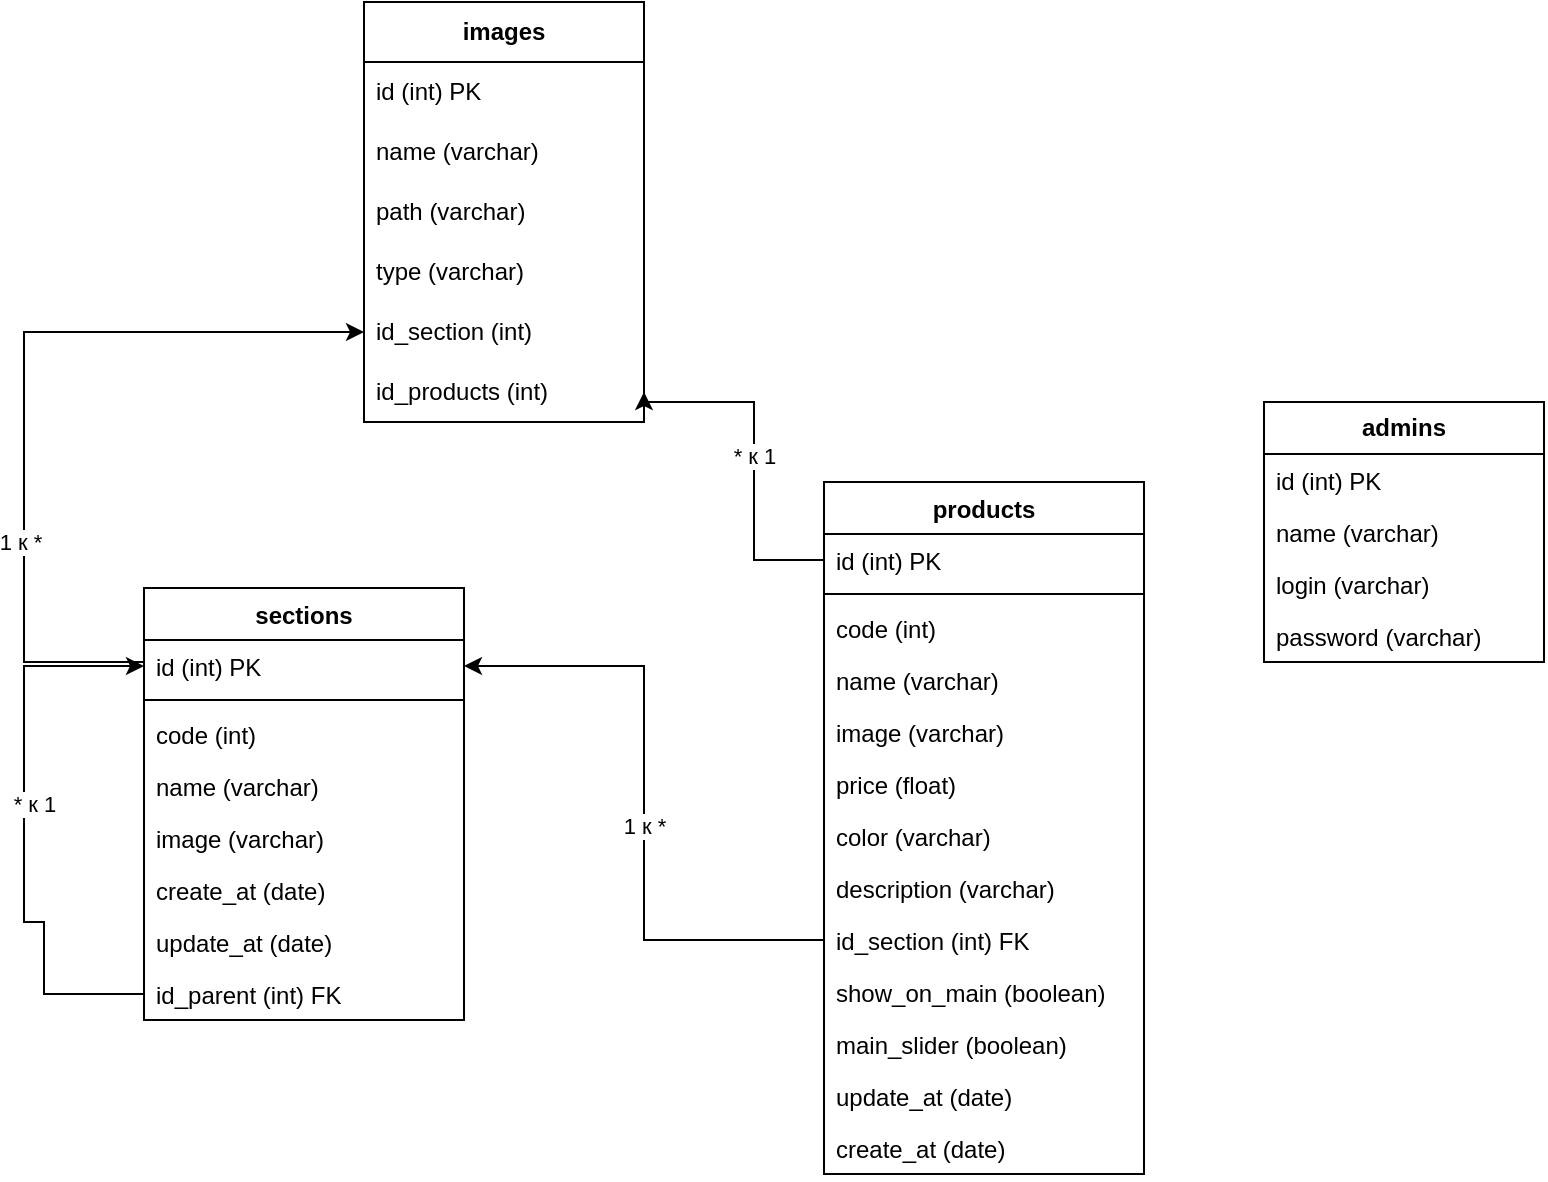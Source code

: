 <mxfile version="26.0.13">
  <diagram name="Страница — 1" id="6ZqXG4l4orX6G2n1rV3q">
    <mxGraphModel dx="1368" dy="1923" grid="1" gridSize="10" guides="1" tooltips="1" connect="1" arrows="1" fold="1" page="1" pageScale="1" pageWidth="827" pageHeight="1169" math="0" shadow="0">
      <root>
        <mxCell id="0" />
        <mxCell id="1" parent="0" />
        <mxCell id="Nks3jsVX9I4jnFtXT-bV-1" value="sections" style="swimlane;fontStyle=1;align=center;verticalAlign=top;childLayout=stackLayout;horizontal=1;startSize=26;horizontalStack=0;resizeParent=1;resizeParentMax=0;resizeLast=0;collapsible=1;marginBottom=0;whiteSpace=wrap;html=1;" parent="1" vertex="1">
          <mxGeometry x="120" y="143" width="160" height="216" as="geometry" />
        </mxCell>
        <mxCell id="Nks3jsVX9I4jnFtXT-bV-2" value="id (int) PK" style="text;strokeColor=none;fillColor=none;align=left;verticalAlign=top;spacingLeft=4;spacingRight=4;overflow=hidden;rotatable=0;points=[[0,0.5],[1,0.5]];portConstraint=eastwest;whiteSpace=wrap;html=1;" parent="Nks3jsVX9I4jnFtXT-bV-1" vertex="1">
          <mxGeometry y="26" width="160" height="26" as="geometry" />
        </mxCell>
        <mxCell id="Nks3jsVX9I4jnFtXT-bV-3" value="" style="line;strokeWidth=1;fillColor=none;align=left;verticalAlign=middle;spacingTop=-1;spacingLeft=3;spacingRight=3;rotatable=0;labelPosition=right;points=[];portConstraint=eastwest;strokeColor=inherit;" parent="Nks3jsVX9I4jnFtXT-bV-1" vertex="1">
          <mxGeometry y="52" width="160" height="8" as="geometry" />
        </mxCell>
        <mxCell id="e87AGzyGGoG2Xgb3plZ7-1" value="code (int)&amp;nbsp;" style="text;strokeColor=none;fillColor=none;align=left;verticalAlign=top;spacingLeft=4;spacingRight=4;overflow=hidden;rotatable=0;points=[[0,0.5],[1,0.5]];portConstraint=eastwest;whiteSpace=wrap;html=1;" vertex="1" parent="Nks3jsVX9I4jnFtXT-bV-1">
          <mxGeometry y="60" width="160" height="26" as="geometry" />
        </mxCell>
        <mxCell id="Nks3jsVX9I4jnFtXT-bV-4" value="name (varchar)" style="text;strokeColor=none;fillColor=none;align=left;verticalAlign=top;spacingLeft=4;spacingRight=4;overflow=hidden;rotatable=0;points=[[0,0.5],[1,0.5]];portConstraint=eastwest;whiteSpace=wrap;html=1;" parent="Nks3jsVX9I4jnFtXT-bV-1" vertex="1">
          <mxGeometry y="86" width="160" height="26" as="geometry" />
        </mxCell>
        <mxCell id="Nks3jsVX9I4jnFtXT-bV-14" value="image (varchar)" style="text;strokeColor=none;fillColor=none;align=left;verticalAlign=top;spacingLeft=4;spacingRight=4;overflow=hidden;rotatable=0;points=[[0,0.5],[1,0.5]];portConstraint=eastwest;whiteSpace=wrap;html=1;" parent="Nks3jsVX9I4jnFtXT-bV-1" vertex="1">
          <mxGeometry y="112" width="160" height="26" as="geometry" />
        </mxCell>
        <mxCell id="Nks3jsVX9I4jnFtXT-bV-13" value="create_at (date)" style="text;strokeColor=none;fillColor=none;align=left;verticalAlign=top;spacingLeft=4;spacingRight=4;overflow=hidden;rotatable=0;points=[[0,0.5],[1,0.5]];portConstraint=eastwest;whiteSpace=wrap;html=1;" parent="Nks3jsVX9I4jnFtXT-bV-1" vertex="1">
          <mxGeometry y="138" width="160" height="26" as="geometry" />
        </mxCell>
        <mxCell id="Nks3jsVX9I4jnFtXT-bV-15" value="update_at (date)" style="text;strokeColor=none;fillColor=none;align=left;verticalAlign=top;spacingLeft=4;spacingRight=4;overflow=hidden;rotatable=0;points=[[0,0.5],[1,0.5]];portConstraint=eastwest;whiteSpace=wrap;html=1;" parent="Nks3jsVX9I4jnFtXT-bV-1" vertex="1">
          <mxGeometry y="164" width="160" height="26" as="geometry" />
        </mxCell>
        <mxCell id="Nks3jsVX9I4jnFtXT-bV-16" value="id_parent (int) FK" style="text;strokeColor=none;fillColor=none;align=left;verticalAlign=top;spacingLeft=4;spacingRight=4;overflow=hidden;rotatable=0;points=[[0,0.5],[1,0.5]];portConstraint=eastwest;whiteSpace=wrap;html=1;" parent="Nks3jsVX9I4jnFtXT-bV-1" vertex="1">
          <mxGeometry y="190" width="160" height="26" as="geometry" />
        </mxCell>
        <mxCell id="Nks3jsVX9I4jnFtXT-bV-27" style="edgeStyle=orthogonalEdgeStyle;rounded=0;orthogonalLoop=1;jettySize=auto;html=1;entryX=0;entryY=0.5;entryDx=0;entryDy=0;" parent="Nks3jsVX9I4jnFtXT-bV-1" source="Nks3jsVX9I4jnFtXT-bV-16" target="Nks3jsVX9I4jnFtXT-bV-2" edge="1">
          <mxGeometry relative="1" as="geometry">
            <mxPoint x="-60" y="47" as="targetPoint" />
            <Array as="points">
              <mxPoint x="-50" y="203" />
              <mxPoint x="-50" y="167" />
              <mxPoint x="-60" y="167" />
              <mxPoint x="-60" y="39" />
            </Array>
          </mxGeometry>
        </mxCell>
        <mxCell id="Nks3jsVX9I4jnFtXT-bV-28" value="* к 1" style="edgeLabel;html=1;align=center;verticalAlign=middle;resizable=0;points=[];" parent="Nks3jsVX9I4jnFtXT-bV-27" vertex="1" connectable="0">
          <mxGeometry x="0.094" y="-5" relative="1" as="geometry">
            <mxPoint as="offset" />
          </mxGeometry>
        </mxCell>
        <mxCell id="Nks3jsVX9I4jnFtXT-bV-5" value="products" style="swimlane;fontStyle=1;align=center;verticalAlign=top;childLayout=stackLayout;horizontal=1;startSize=26;horizontalStack=0;resizeParent=1;resizeParentMax=0;resizeLast=0;collapsible=1;marginBottom=0;whiteSpace=wrap;html=1;" parent="1" vertex="1">
          <mxGeometry x="460" y="90" width="160" height="346" as="geometry" />
        </mxCell>
        <mxCell id="Nks3jsVX9I4jnFtXT-bV-6" value="id (int) PK" style="text;strokeColor=none;fillColor=none;align=left;verticalAlign=top;spacingLeft=4;spacingRight=4;overflow=hidden;rotatable=0;points=[[0,0.5],[1,0.5]];portConstraint=eastwest;whiteSpace=wrap;html=1;" parent="Nks3jsVX9I4jnFtXT-bV-5" vertex="1">
          <mxGeometry y="26" width="160" height="26" as="geometry" />
        </mxCell>
        <mxCell id="Nks3jsVX9I4jnFtXT-bV-7" value="" style="line;strokeWidth=1;fillColor=none;align=left;verticalAlign=middle;spacingTop=-1;spacingLeft=3;spacingRight=3;rotatable=0;labelPosition=right;points=[];portConstraint=eastwest;strokeColor=inherit;" parent="Nks3jsVX9I4jnFtXT-bV-5" vertex="1">
          <mxGeometry y="52" width="160" height="8" as="geometry" />
        </mxCell>
        <mxCell id="e87AGzyGGoG2Xgb3plZ7-2" value="code (int)&amp;nbsp;" style="text;strokeColor=none;fillColor=none;align=left;verticalAlign=top;spacingLeft=4;spacingRight=4;overflow=hidden;rotatable=0;points=[[0,0.5],[1,0.5]];portConstraint=eastwest;whiteSpace=wrap;html=1;" vertex="1" parent="Nks3jsVX9I4jnFtXT-bV-5">
          <mxGeometry y="60" width="160" height="26" as="geometry" />
        </mxCell>
        <mxCell id="Nks3jsVX9I4jnFtXT-bV-8" value="name (varchar)" style="text;strokeColor=none;fillColor=none;align=left;verticalAlign=top;spacingLeft=4;spacingRight=4;overflow=hidden;rotatable=0;points=[[0,0.5],[1,0.5]];portConstraint=eastwest;whiteSpace=wrap;html=1;" parent="Nks3jsVX9I4jnFtXT-bV-5" vertex="1">
          <mxGeometry y="86" width="160" height="26" as="geometry" />
        </mxCell>
        <mxCell id="Nks3jsVX9I4jnFtXT-bV-17" value="image (varchar)" style="text;strokeColor=none;fillColor=none;align=left;verticalAlign=top;spacingLeft=4;spacingRight=4;overflow=hidden;rotatable=0;points=[[0,0.5],[1,0.5]];portConstraint=eastwest;whiteSpace=wrap;html=1;" parent="Nks3jsVX9I4jnFtXT-bV-5" vertex="1">
          <mxGeometry y="112" width="160" height="26" as="geometry" />
        </mxCell>
        <mxCell id="Nks3jsVX9I4jnFtXT-bV-23" value="price (float&lt;span style=&quot;color: rgba(0, 0, 0, 0); font-family: monospace; font-size: 0px; text-wrap-mode: nowrap;&quot;&gt;%3CmxGraphModel%3E%3Croot%3E%3CmxCell%20id%3D%220%22%2F%3E%3CmxCell%20id%3D%221%22%20parent%3D%220%22%2F%3E%3CmxCell%20id%3D%222%22%20value%3D%22image%20(varchar)%22%20style%3D%22text%3BstrokeColor%3Dnone%3BfillColor%3Dnone%3Balign%3Dleft%3BverticalAlign%3Dtop%3BspacingLeft%3D4%3BspacingRight%3D4%3Boverflow%3Dhidden%3Brotatable%3D0%3Bpoints%3D%5B%5B0%2C0.5%5D%2C%5B1%2C0.5%5D%5D%3BportConstraint%3Deastwest%3BwhiteSpace%3Dwrap%3Bhtml%3D1%3B%22%20vertex%3D%221%22%20parent%3D%221%22%3E%3CmxGeometry%20x%3D%22380%22%20y%3D%22216%22%20width%3D%22160%22%20height%3D%2226%22%20as%3D%22geometry%22%2F%3E%3C%2FmxCell%3E%3C%2Froot%3E%3C%2FmxGraphMod&lt;/span&gt;)" style="text;strokeColor=none;fillColor=none;align=left;verticalAlign=top;spacingLeft=4;spacingRight=4;overflow=hidden;rotatable=0;points=[[0,0.5],[1,0.5]];portConstraint=eastwest;whiteSpace=wrap;html=1;" parent="Nks3jsVX9I4jnFtXT-bV-5" vertex="1">
          <mxGeometry y="138" width="160" height="26" as="geometry" />
        </mxCell>
        <mxCell id="Nks3jsVX9I4jnFtXT-bV-24" value="color (varchar)" style="text;strokeColor=none;fillColor=none;align=left;verticalAlign=top;spacingLeft=4;spacingRight=4;overflow=hidden;rotatable=0;points=[[0,0.5],[1,0.5]];portConstraint=eastwest;whiteSpace=wrap;html=1;" parent="Nks3jsVX9I4jnFtXT-bV-5" vertex="1">
          <mxGeometry y="164" width="160" height="26" as="geometry" />
        </mxCell>
        <mxCell id="Nks3jsVX9I4jnFtXT-bV-25" value="description (varchar)" style="text;strokeColor=none;fillColor=none;align=left;verticalAlign=top;spacingLeft=4;spacingRight=4;overflow=hidden;rotatable=0;points=[[0,0.5],[1,0.5]];portConstraint=eastwest;whiteSpace=wrap;html=1;" parent="Nks3jsVX9I4jnFtXT-bV-5" vertex="1">
          <mxGeometry y="190" width="160" height="26" as="geometry" />
        </mxCell>
        <mxCell id="Nks3jsVX9I4jnFtXT-bV-26" value="id_section (int) FK" style="text;strokeColor=none;fillColor=none;align=left;verticalAlign=top;spacingLeft=4;spacingRight=4;overflow=hidden;rotatable=0;points=[[0,0.5],[1,0.5]];portConstraint=eastwest;whiteSpace=wrap;html=1;" parent="Nks3jsVX9I4jnFtXT-bV-5" vertex="1">
          <mxGeometry y="216" width="160" height="26" as="geometry" />
        </mxCell>
        <mxCell id="Nks3jsVX9I4jnFtXT-bV-31" value="show_on_main (boolean)" style="text;strokeColor=none;fillColor=none;align=left;verticalAlign=top;spacingLeft=4;spacingRight=4;overflow=hidden;rotatable=0;points=[[0,0.5],[1,0.5]];portConstraint=eastwest;whiteSpace=wrap;html=1;" parent="Nks3jsVX9I4jnFtXT-bV-5" vertex="1">
          <mxGeometry y="242" width="160" height="26" as="geometry" />
        </mxCell>
        <mxCell id="Nks3jsVX9I4jnFtXT-bV-32" value="main_slider (boolean)" style="text;strokeColor=none;fillColor=none;align=left;verticalAlign=top;spacingLeft=4;spacingRight=4;overflow=hidden;rotatable=0;points=[[0,0.5],[1,0.5]];portConstraint=eastwest;whiteSpace=wrap;html=1;" parent="Nks3jsVX9I4jnFtXT-bV-5" vertex="1">
          <mxGeometry y="268" width="160" height="26" as="geometry" />
        </mxCell>
        <mxCell id="Nks3jsVX9I4jnFtXT-bV-34" value="update_at&amp;nbsp;(date)" style="text;strokeColor=none;fillColor=none;align=left;verticalAlign=top;spacingLeft=4;spacingRight=4;overflow=hidden;rotatable=0;points=[[0,0.5],[1,0.5]];portConstraint=eastwest;whiteSpace=wrap;html=1;" parent="Nks3jsVX9I4jnFtXT-bV-5" vertex="1">
          <mxGeometry y="294" width="160" height="26" as="geometry" />
        </mxCell>
        <mxCell id="Nks3jsVX9I4jnFtXT-bV-33" value="create_at&amp;nbsp;(date)" style="text;strokeColor=none;fillColor=none;align=left;verticalAlign=top;spacingLeft=4;spacingRight=4;overflow=hidden;rotatable=0;points=[[0,0.5],[1,0.5]];portConstraint=eastwest;whiteSpace=wrap;html=1;" parent="Nks3jsVX9I4jnFtXT-bV-5" vertex="1">
          <mxGeometry y="320" width="160" height="26" as="geometry" />
        </mxCell>
        <mxCell id="Nks3jsVX9I4jnFtXT-bV-29" style="edgeStyle=orthogonalEdgeStyle;rounded=0;orthogonalLoop=1;jettySize=auto;html=1;" parent="1" source="Nks3jsVX9I4jnFtXT-bV-26" target="Nks3jsVX9I4jnFtXT-bV-2" edge="1">
          <mxGeometry relative="1" as="geometry" />
        </mxCell>
        <mxCell id="Nks3jsVX9I4jnFtXT-bV-30" value="1 к *" style="edgeLabel;html=1;align=center;verticalAlign=middle;resizable=0;points=[];" parent="Nks3jsVX9I4jnFtXT-bV-29" vertex="1" connectable="0">
          <mxGeometry x="-0.068" relative="1" as="geometry">
            <mxPoint as="offset" />
          </mxGeometry>
        </mxCell>
        <mxCell id="Nks3jsVX9I4jnFtXT-bV-35" value="&lt;b&gt;admins&lt;/b&gt;" style="swimlane;fontStyle=0;childLayout=stackLayout;horizontal=1;startSize=26;fillColor=none;horizontalStack=0;resizeParent=1;resizeParentMax=0;resizeLast=0;collapsible=1;marginBottom=0;whiteSpace=wrap;html=1;" parent="1" vertex="1">
          <mxGeometry x="680" y="50" width="140" height="130" as="geometry" />
        </mxCell>
        <mxCell id="Nks3jsVX9I4jnFtXT-bV-36" value="id (int) PK" style="text;strokeColor=none;fillColor=none;align=left;verticalAlign=top;spacingLeft=4;spacingRight=4;overflow=hidden;rotatable=0;points=[[0,0.5],[1,0.5]];portConstraint=eastwest;whiteSpace=wrap;html=1;" parent="Nks3jsVX9I4jnFtXT-bV-35" vertex="1">
          <mxGeometry y="26" width="140" height="26" as="geometry" />
        </mxCell>
        <mxCell id="Nks3jsVX9I4jnFtXT-bV-37" value="name (varchar)" style="text;strokeColor=none;fillColor=none;align=left;verticalAlign=top;spacingLeft=4;spacingRight=4;overflow=hidden;rotatable=0;points=[[0,0.5],[1,0.5]];portConstraint=eastwest;whiteSpace=wrap;html=1;" parent="Nks3jsVX9I4jnFtXT-bV-35" vertex="1">
          <mxGeometry y="52" width="140" height="26" as="geometry" />
        </mxCell>
        <mxCell id="Nks3jsVX9I4jnFtXT-bV-38" value="login (varchar)" style="text;strokeColor=none;fillColor=none;align=left;verticalAlign=top;spacingLeft=4;spacingRight=4;overflow=hidden;rotatable=0;points=[[0,0.5],[1,0.5]];portConstraint=eastwest;whiteSpace=wrap;html=1;" parent="Nks3jsVX9I4jnFtXT-bV-35" vertex="1">
          <mxGeometry y="78" width="140" height="26" as="geometry" />
        </mxCell>
        <mxCell id="Nks3jsVX9I4jnFtXT-bV-39" value="password (varchar)" style="text;strokeColor=none;fillColor=none;align=left;verticalAlign=top;spacingLeft=4;spacingRight=4;overflow=hidden;rotatable=0;points=[[0,0.5],[1,0.5]];portConstraint=eastwest;whiteSpace=wrap;html=1;" parent="Nks3jsVX9I4jnFtXT-bV-35" vertex="1">
          <mxGeometry y="104" width="140" height="26" as="geometry" />
        </mxCell>
        <mxCell id="e87AGzyGGoG2Xgb3plZ7-3" value="&lt;b&gt;images&lt;/b&gt;" style="swimlane;fontStyle=0;childLayout=stackLayout;horizontal=1;startSize=30;horizontalStack=0;resizeParent=1;resizeParentMax=0;resizeLast=0;collapsible=1;marginBottom=0;whiteSpace=wrap;html=1;" vertex="1" parent="1">
          <mxGeometry x="230" y="-150" width="140" height="210" as="geometry" />
        </mxCell>
        <mxCell id="e87AGzyGGoG2Xgb3plZ7-4" value="id (int) PK" style="text;strokeColor=none;fillColor=none;align=left;verticalAlign=middle;spacingLeft=4;spacingRight=4;overflow=hidden;points=[[0,0.5],[1,0.5]];portConstraint=eastwest;rotatable=0;whiteSpace=wrap;html=1;" vertex="1" parent="e87AGzyGGoG2Xgb3plZ7-3">
          <mxGeometry y="30" width="140" height="30" as="geometry" />
        </mxCell>
        <mxCell id="e87AGzyGGoG2Xgb3plZ7-5" value="name (varchar)" style="text;strokeColor=none;fillColor=none;align=left;verticalAlign=middle;spacingLeft=4;spacingRight=4;overflow=hidden;points=[[0,0.5],[1,0.5]];portConstraint=eastwest;rotatable=0;whiteSpace=wrap;html=1;" vertex="1" parent="e87AGzyGGoG2Xgb3plZ7-3">
          <mxGeometry y="60" width="140" height="30" as="geometry" />
        </mxCell>
        <mxCell id="e87AGzyGGoG2Xgb3plZ7-6" value="path (varchar)" style="text;strokeColor=none;fillColor=none;align=left;verticalAlign=middle;spacingLeft=4;spacingRight=4;overflow=hidden;points=[[0,0.5],[1,0.5]];portConstraint=eastwest;rotatable=0;whiteSpace=wrap;html=1;" vertex="1" parent="e87AGzyGGoG2Xgb3plZ7-3">
          <mxGeometry y="90" width="140" height="30" as="geometry" />
        </mxCell>
        <mxCell id="e87AGzyGGoG2Xgb3plZ7-15" value="type (varchar)" style="text;strokeColor=none;fillColor=none;align=left;verticalAlign=middle;spacingLeft=4;spacingRight=4;overflow=hidden;points=[[0,0.5],[1,0.5]];portConstraint=eastwest;rotatable=0;whiteSpace=wrap;html=1;" vertex="1" parent="e87AGzyGGoG2Xgb3plZ7-3">
          <mxGeometry y="120" width="140" height="30" as="geometry" />
        </mxCell>
        <mxCell id="e87AGzyGGoG2Xgb3plZ7-7" value="id_section (int)" style="text;strokeColor=none;fillColor=none;align=left;verticalAlign=middle;spacingLeft=4;spacingRight=4;overflow=hidden;points=[[0,0.5],[1,0.5]];portConstraint=eastwest;rotatable=0;whiteSpace=wrap;html=1;" vertex="1" parent="e87AGzyGGoG2Xgb3plZ7-3">
          <mxGeometry y="150" width="140" height="30" as="geometry" />
        </mxCell>
        <mxCell id="e87AGzyGGoG2Xgb3plZ7-8" value="id_products (int)" style="text;strokeColor=none;fillColor=none;align=left;verticalAlign=middle;spacingLeft=4;spacingRight=4;overflow=hidden;points=[[0,0.5],[1,0.5]];portConstraint=eastwest;rotatable=0;whiteSpace=wrap;html=1;" vertex="1" parent="e87AGzyGGoG2Xgb3plZ7-3">
          <mxGeometry y="180" width="140" height="30" as="geometry" />
        </mxCell>
        <mxCell id="e87AGzyGGoG2Xgb3plZ7-9" style="edgeStyle=orthogonalEdgeStyle;rounded=0;orthogonalLoop=1;jettySize=auto;html=1;entryX=0;entryY=0.5;entryDx=0;entryDy=0;" edge="1" parent="1" target="e87AGzyGGoG2Xgb3plZ7-7">
          <mxGeometry relative="1" as="geometry">
            <mxPoint x="120" y="157" as="sourcePoint" />
            <mxPoint x="210" y="20" as="targetPoint" />
            <Array as="points">
              <mxPoint x="120" y="180" />
              <mxPoint x="60" y="180" />
              <mxPoint x="60" y="15" />
            </Array>
          </mxGeometry>
        </mxCell>
        <mxCell id="e87AGzyGGoG2Xgb3plZ7-11" value="1 к *" style="edgeLabel;html=1;align=center;verticalAlign=middle;resizable=0;points=[];" vertex="1" connectable="0" parent="e87AGzyGGoG2Xgb3plZ7-9">
          <mxGeometry x="-0.315" y="2" relative="1" as="geometry">
            <mxPoint as="offset" />
          </mxGeometry>
        </mxCell>
        <mxCell id="e87AGzyGGoG2Xgb3plZ7-10" style="edgeStyle=orthogonalEdgeStyle;rounded=0;orthogonalLoop=1;jettySize=auto;html=1;entryX=1;entryY=0.5;entryDx=0;entryDy=0;" edge="1" parent="1" source="Nks3jsVX9I4jnFtXT-bV-6" target="e87AGzyGGoG2Xgb3plZ7-8">
          <mxGeometry relative="1" as="geometry">
            <Array as="points">
              <mxPoint x="425" y="129" />
              <mxPoint x="425" y="50" />
              <mxPoint x="370" y="50" />
            </Array>
          </mxGeometry>
        </mxCell>
        <mxCell id="e87AGzyGGoG2Xgb3plZ7-12" value="* к 1" style="edgeLabel;html=1;align=center;verticalAlign=middle;resizable=0;points=[];" vertex="1" connectable="0" parent="e87AGzyGGoG2Xgb3plZ7-10">
          <mxGeometry x="0.008" relative="1" as="geometry">
            <mxPoint as="offset" />
          </mxGeometry>
        </mxCell>
      </root>
    </mxGraphModel>
  </diagram>
</mxfile>
